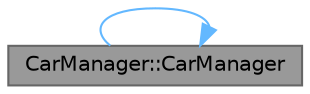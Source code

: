 digraph "CarManager::CarManager"
{
 // LATEX_PDF_SIZE
  bgcolor="transparent";
  edge [fontname=Helvetica,fontsize=10,labelfontname=Helvetica,labelfontsize=10];
  node [fontname=Helvetica,fontsize=10,shape=box,height=0.2,width=0.4];
  rankdir="RL";
  Node1 [id="Node000001",label="CarManager::CarManager",height=0.2,width=0.4,color="gray40", fillcolor="grey60", style="filled", fontcolor="black",tooltip="Construct a new CarManager object."];
  Node1 -> Node1 [id="edge1_Node000001_Node000001",dir="back",color="steelblue1",style="solid",tooltip=" "];
}
